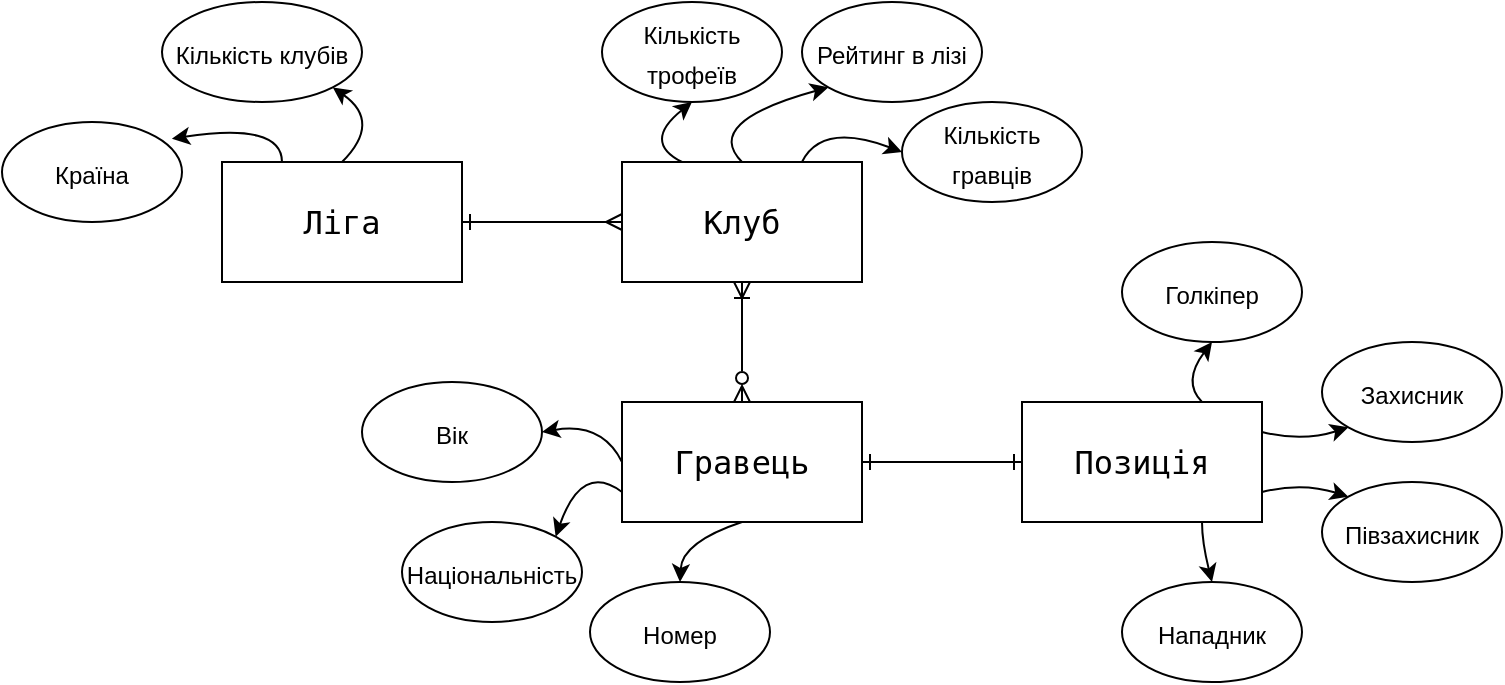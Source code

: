 <mxfile version="20.4.0" type="device"><diagram id="zrd00QhiV5g2cKaFiheF" name="Страница 2"><mxGraphModel dx="834" dy="517" grid="1" gridSize="10" guides="1" tooltips="1" connect="1" arrows="1" fold="1" page="1" pageScale="1" pageWidth="827" pageHeight="1169" math="0" shadow="0"><root><mxCell id="0"/><mxCell id="1" parent="0"/><mxCell id="7dAUFChKys6a4MoUaGTX-20" style="edgeStyle=orthogonalEdgeStyle;rounded=0;orthogonalLoop=1;jettySize=auto;html=1;exitX=1;exitY=0.5;exitDx=0;exitDy=0;entryX=0;entryY=0.5;entryDx=0;entryDy=0;fontSize=12;strokeColor=default;endArrow=ERmany;endFill=0;startArrow=ERone;startFill=0;" parent="1" source="7dAUFChKys6a4MoUaGTX-1" target="7dAUFChKys6a4MoUaGTX-2" edge="1"><mxGeometry relative="1" as="geometry"/></mxCell><mxCell id="7dAUFChKys6a4MoUaGTX-1" value="&lt;pre style=&quot;&quot;&gt;&lt;font style=&quot;font-size: 16px;&quot;&gt;Ліга&lt;/font&gt;&lt;/pre&gt;" style="rounded=0;whiteSpace=wrap;html=1;" parent="1" vertex="1"><mxGeometry x="140" y="130" width="120" height="60" as="geometry"/></mxCell><mxCell id="7dAUFChKys6a4MoUaGTX-21" style="edgeStyle=orthogonalEdgeStyle;rounded=0;orthogonalLoop=1;jettySize=auto;html=1;exitX=0.5;exitY=1;exitDx=0;exitDy=0;entryX=0.5;entryY=0;entryDx=0;entryDy=0;fontSize=12;startArrow=ERoneToMany;startFill=0;endArrow=ERzeroToMany;endFill=0;" parent="1" source="7dAUFChKys6a4MoUaGTX-2" target="7dAUFChKys6a4MoUaGTX-3" edge="1"><mxGeometry relative="1" as="geometry"/></mxCell><mxCell id="7dAUFChKys6a4MoUaGTX-2" value="&lt;pre style=&quot;&quot;&gt;&lt;font style=&quot;font-size: 16px;&quot;&gt;Клуб&lt;/font&gt;&lt;/pre&gt;" style="rounded=0;whiteSpace=wrap;html=1;" parent="1" vertex="1"><mxGeometry x="340" y="130" width="120" height="60" as="geometry"/></mxCell><mxCell id="7dAUFChKys6a4MoUaGTX-22" style="edgeStyle=orthogonalEdgeStyle;rounded=0;orthogonalLoop=1;jettySize=auto;html=1;exitX=1;exitY=0.5;exitDx=0;exitDy=0;entryX=0;entryY=0.5;entryDx=0;entryDy=0;fontSize=12;startArrow=ERone;startFill=0;endArrow=ERone;endFill=0;" parent="1" source="7dAUFChKys6a4MoUaGTX-3" target="7dAUFChKys6a4MoUaGTX-4" edge="1"><mxGeometry relative="1" as="geometry"/></mxCell><mxCell id="7dAUFChKys6a4MoUaGTX-3" value="&lt;pre style=&quot;&quot;&gt;&lt;font style=&quot;font-size: 16px;&quot;&gt;Гравець&lt;/font&gt;&lt;/pre&gt;" style="rounded=0;whiteSpace=wrap;html=1;" parent="1" vertex="1"><mxGeometry x="340" y="250" width="120" height="60" as="geometry"/></mxCell><mxCell id="7dAUFChKys6a4MoUaGTX-4" value="&lt;pre style=&quot;&quot;&gt;&lt;font style=&quot;font-size: 16px;&quot;&gt;Позиція&lt;/font&gt;&lt;/pre&gt;" style="rounded=0;whiteSpace=wrap;html=1;" parent="1" vertex="1"><mxGeometry x="540" y="250" width="120" height="60" as="geometry"/></mxCell><mxCell id="7dAUFChKys6a4MoUaGTX-6" value="&lt;font style=&quot;font-size: 12px;&quot;&gt;Рейтинг в лізі&lt;/font&gt;" style="ellipse;whiteSpace=wrap;html=1;fontSize=16;" parent="1" vertex="1"><mxGeometry x="430" y="50" width="90" height="50" as="geometry"/></mxCell><mxCell id="7dAUFChKys6a4MoUaGTX-8" value="&lt;font style=&quot;font-size: 12px;&quot;&gt;Кількість клубів&lt;/font&gt;" style="ellipse;whiteSpace=wrap;html=1;fontSize=16;" parent="1" vertex="1"><mxGeometry x="110" y="50" width="100" height="50" as="geometry"/></mxCell><mxCell id="7dAUFChKys6a4MoUaGTX-9" value="&lt;font style=&quot;font-size: 12px;&quot;&gt;Вік&lt;/font&gt;" style="ellipse;whiteSpace=wrap;html=1;fontSize=16;" parent="1" vertex="1"><mxGeometry x="210" y="240" width="90" height="50" as="geometry"/></mxCell><mxCell id="7dAUFChKys6a4MoUaGTX-10" value="&lt;span style=&quot;font-size: 12px;&quot;&gt;Національність&lt;/span&gt;" style="ellipse;whiteSpace=wrap;html=1;fontSize=16;" parent="1" vertex="1"><mxGeometry x="230" y="310" width="90" height="50" as="geometry"/></mxCell><mxCell id="7dAUFChKys6a4MoUaGTX-11" value="&lt;font style=&quot;font-size: 12px;&quot;&gt;Країна&lt;/font&gt;" style="ellipse;whiteSpace=wrap;html=1;fontSize=16;" parent="1" vertex="1"><mxGeometry x="30" y="110" width="90" height="50" as="geometry"/></mxCell><mxCell id="7dAUFChKys6a4MoUaGTX-14" value="&lt;span style=&quot;font-size: 12px;&quot;&gt;Номер&lt;/span&gt;" style="ellipse;whiteSpace=wrap;html=1;fontSize=16;" parent="1" vertex="1"><mxGeometry x="324" y="340" width="90" height="50" as="geometry"/></mxCell><mxCell id="7dAUFChKys6a4MoUaGTX-18" value="&lt;font style=&quot;font-size: 12px;&quot;&gt;Кількість трофеїв&lt;/font&gt;" style="ellipse;whiteSpace=wrap;html=1;fontSize=16;" parent="1" vertex="1"><mxGeometry x="330" y="50" width="90" height="50" as="geometry"/></mxCell><mxCell id="7dAUFChKys6a4MoUaGTX-23" value="&lt;font style=&quot;font-size: 12px;&quot;&gt;Кількість гравців&lt;/font&gt;" style="ellipse;whiteSpace=wrap;html=1;fontSize=16;" parent="1" vertex="1"><mxGeometry x="480" y="100" width="90" height="50" as="geometry"/></mxCell><mxCell id="7dAUFChKys6a4MoUaGTX-26" value="" style="curved=1;endArrow=classic;html=1;rounded=0;fontSize=12;entryX=1;entryY=0.5;entryDx=0;entryDy=0;exitX=0;exitY=0.5;exitDx=0;exitDy=0;" parent="1" source="7dAUFChKys6a4MoUaGTX-3" target="7dAUFChKys6a4MoUaGTX-9" edge="1"><mxGeometry width="50" height="50" relative="1" as="geometry"><mxPoint x="390" y="320" as="sourcePoint"/><mxPoint x="440" y="270" as="targetPoint"/><Array as="points"><mxPoint x="330" y="260"/></Array></mxGeometry></mxCell><mxCell id="7dAUFChKys6a4MoUaGTX-31" value="" style="curved=1;endArrow=classic;html=1;rounded=0;fontSize=12;exitX=0;exitY=0.75;exitDx=0;exitDy=0;entryX=1;entryY=0;entryDx=0;entryDy=0;" parent="1" source="7dAUFChKys6a4MoUaGTX-3" target="7dAUFChKys6a4MoUaGTX-10" edge="1"><mxGeometry width="50" height="50" relative="1" as="geometry"><mxPoint x="500" y="435" as="sourcePoint"/><mxPoint x="190" y="420" as="targetPoint"/><Array as="points"><mxPoint x="320" y="280"/></Array></mxGeometry></mxCell><mxCell id="7dAUFChKys6a4MoUaGTX-32" value="" style="curved=1;endArrow=classic;html=1;rounded=0;fontSize=12;exitX=0.5;exitY=1;exitDx=0;exitDy=0;entryX=0.5;entryY=0;entryDx=0;entryDy=0;" parent="1" source="7dAUFChKys6a4MoUaGTX-3" target="7dAUFChKys6a4MoUaGTX-14" edge="1"><mxGeometry width="50" height="50" relative="1" as="geometry"><mxPoint x="350" y="305" as="sourcePoint"/><mxPoint x="306.82" y="307.322" as="targetPoint"/><Array as="points"><mxPoint x="370" y="320"/></Array></mxGeometry></mxCell><mxCell id="7dAUFChKys6a4MoUaGTX-34" value="" style="curved=1;endArrow=classic;html=1;rounded=0;fontSize=12;entryX=1;entryY=1;entryDx=0;entryDy=0;exitX=0.5;exitY=0;exitDx=0;exitDy=0;" parent="1" source="7dAUFChKys6a4MoUaGTX-1" target="7dAUFChKys6a4MoUaGTX-8" edge="1"><mxGeometry width="50" height="50" relative="1" as="geometry"><mxPoint x="350" y="290" as="sourcePoint"/><mxPoint x="320" y="265" as="targetPoint"/><Array as="points"><mxPoint x="220" y="110"/></Array></mxGeometry></mxCell><mxCell id="7dAUFChKys6a4MoUaGTX-35" value="" style="curved=1;endArrow=classic;html=1;rounded=0;fontSize=12;entryX=0.944;entryY=0.167;entryDx=0;entryDy=0;exitX=0.25;exitY=0;exitDx=0;exitDy=0;entryPerimeter=0;" parent="1" source="7dAUFChKys6a4MoUaGTX-1" target="7dAUFChKys6a4MoUaGTX-11" edge="1"><mxGeometry width="50" height="50" relative="1" as="geometry"><mxPoint x="210" y="140" as="sourcePoint"/><mxPoint x="205.355" y="102.678" as="targetPoint"/><Array as="points"><mxPoint x="170" y="110"/></Array></mxGeometry></mxCell><mxCell id="7dAUFChKys6a4MoUaGTX-36" value="" style="curved=1;endArrow=classic;html=1;rounded=0;fontSize=12;entryX=0.5;entryY=1;entryDx=0;entryDy=0;exitX=0.25;exitY=0;exitDx=0;exitDy=0;" parent="1" source="7dAUFChKys6a4MoUaGTX-2" target="7dAUFChKys6a4MoUaGTX-18" edge="1"><mxGeometry width="50" height="50" relative="1" as="geometry"><mxPoint x="210" y="140" as="sourcePoint"/><mxPoint x="205.355" y="102.678" as="targetPoint"/><Array as="points"><mxPoint x="350" y="120"/></Array></mxGeometry></mxCell><mxCell id="7dAUFChKys6a4MoUaGTX-37" value="" style="curved=1;endArrow=classic;html=1;rounded=0;fontSize=12;entryX=0;entryY=1;entryDx=0;entryDy=0;exitX=0.5;exitY=0;exitDx=0;exitDy=0;" parent="1" source="7dAUFChKys6a4MoUaGTX-2" target="7dAUFChKys6a4MoUaGTX-6" edge="1"><mxGeometry width="50" height="50" relative="1" as="geometry"><mxPoint x="380" y="140" as="sourcePoint"/><mxPoint x="385" y="110" as="targetPoint"/><Array as="points"><mxPoint x="380" y="110"/></Array></mxGeometry></mxCell><mxCell id="7dAUFChKys6a4MoUaGTX-38" value="" style="curved=1;endArrow=classic;html=1;rounded=0;fontSize=12;entryX=0;entryY=0.5;entryDx=0;entryDy=0;exitX=0.75;exitY=0;exitDx=0;exitDy=0;" parent="1" source="7dAUFChKys6a4MoUaGTX-2" target="7dAUFChKys6a4MoUaGTX-23" edge="1"><mxGeometry width="50" height="50" relative="1" as="geometry"><mxPoint x="410" y="140" as="sourcePoint"/><mxPoint x="453.18" y="102.678" as="targetPoint"/><Array as="points"><mxPoint x="440" y="110"/></Array></mxGeometry></mxCell><mxCell id="bkBtgybDXoHplM8-Cgsb-1" value="&lt;span style=&quot;font-size: 12px;&quot;&gt;Голкіпер&lt;/span&gt;" style="ellipse;whiteSpace=wrap;html=1;fontSize=16;" parent="1" vertex="1"><mxGeometry x="590" y="170" width="90" height="50" as="geometry"/></mxCell><mxCell id="bkBtgybDXoHplM8-Cgsb-2" value="&lt;span style=&quot;font-size: 12px;&quot;&gt;Захисник&lt;/span&gt;" style="ellipse;whiteSpace=wrap;html=1;fontSize=16;" parent="1" vertex="1"><mxGeometry x="690" y="220" width="90" height="50" as="geometry"/></mxCell><mxCell id="bkBtgybDXoHplM8-Cgsb-3" value="&lt;span style=&quot;font-size: 12px;&quot;&gt;Півзахисник&lt;/span&gt;" style="ellipse;whiteSpace=wrap;html=1;fontSize=16;" parent="1" vertex="1"><mxGeometry x="690" y="290" width="90" height="50" as="geometry"/></mxCell><mxCell id="bkBtgybDXoHplM8-Cgsb-4" value="&lt;span style=&quot;font-size: 12px;&quot;&gt;Нападник&lt;/span&gt;" style="ellipse;whiteSpace=wrap;html=1;fontSize=16;" parent="1" vertex="1"><mxGeometry x="590" y="340" width="90" height="50" as="geometry"/></mxCell><mxCell id="bkBtgybDXoHplM8-Cgsb-7" value="" style="curved=1;endArrow=classic;html=1;rounded=0;exitX=0.75;exitY=0;exitDx=0;exitDy=0;entryX=0.5;entryY=1;entryDx=0;entryDy=0;" parent="1" source="7dAUFChKys6a4MoUaGTX-4" target="bkBtgybDXoHplM8-Cgsb-1" edge="1"><mxGeometry width="50" height="50" relative="1" as="geometry"><mxPoint x="540" y="380" as="sourcePoint"/><mxPoint x="590" y="330" as="targetPoint"/><Array as="points"><mxPoint x="620" y="240"/></Array></mxGeometry></mxCell><mxCell id="bkBtgybDXoHplM8-Cgsb-9" value="" style="curved=1;endArrow=classic;html=1;rounded=0;exitX=0.75;exitY=1;exitDx=0;exitDy=0;entryX=0.5;entryY=0;entryDx=0;entryDy=0;" parent="1" source="7dAUFChKys6a4MoUaGTX-4" target="bkBtgybDXoHplM8-Cgsb-4" edge="1"><mxGeometry width="50" height="50" relative="1" as="geometry"><mxPoint x="610" y="260" as="sourcePoint"/><mxPoint x="645" y="230" as="targetPoint"/><Array as="points"><mxPoint x="630" y="320"/></Array></mxGeometry></mxCell><mxCell id="bkBtgybDXoHplM8-Cgsb-10" value="" style="curved=1;endArrow=classic;html=1;rounded=0;exitX=1;exitY=0.75;exitDx=0;exitDy=0;entryX=0;entryY=0;entryDx=0;entryDy=0;" parent="1" source="7dAUFChKys6a4MoUaGTX-4" target="bkBtgybDXoHplM8-Cgsb-3" edge="1"><mxGeometry width="50" height="50" relative="1" as="geometry"><mxPoint x="610" y="320" as="sourcePoint"/><mxPoint x="645" y="350" as="targetPoint"/><Array as="points"><mxPoint x="680" y="290"/></Array></mxGeometry></mxCell><mxCell id="bkBtgybDXoHplM8-Cgsb-11" value="" style="curved=1;endArrow=classic;html=1;rounded=0;exitX=1;exitY=0.25;exitDx=0;exitDy=0;entryX=0;entryY=1;entryDx=0;entryDy=0;" parent="1" source="7dAUFChKys6a4MoUaGTX-4" target="bkBtgybDXoHplM8-Cgsb-2" edge="1"><mxGeometry width="50" height="50" relative="1" as="geometry"><mxPoint x="670" y="305" as="sourcePoint"/><mxPoint x="713.18" y="307.322" as="targetPoint"/><Array as="points"><mxPoint x="680" y="270"/></Array></mxGeometry></mxCell></root></mxGraphModel></diagram></mxfile>